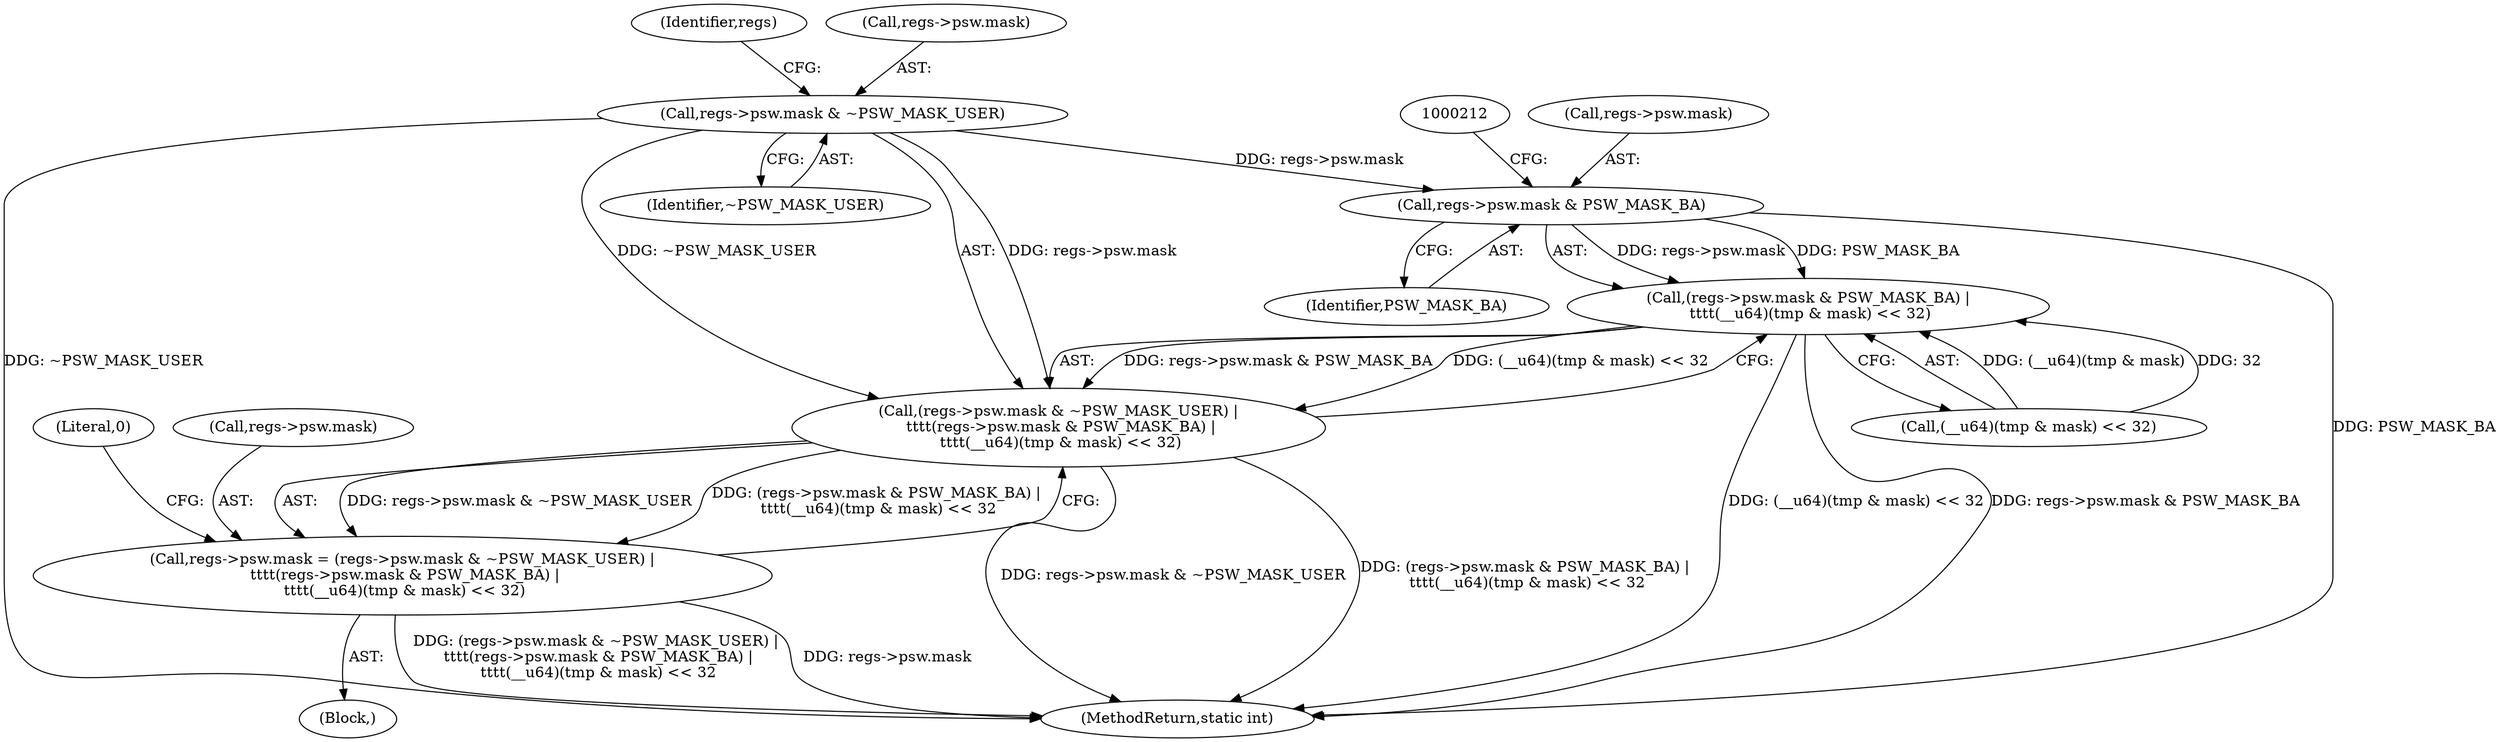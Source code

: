 digraph "0_linux_dab6cf55f81a6e16b8147aed9a843e1691dcd318_0@pointer" {
"1000203" [label="(Call,regs->psw.mask & PSW_MASK_BA)"];
"1000195" [label="(Call,regs->psw.mask & ~PSW_MASK_USER)"];
"1000202" [label="(Call,(regs->psw.mask & PSW_MASK_BA) |\n \t\t\t\t(__u64)(tmp & mask) << 32)"];
"1000194" [label="(Call,(regs->psw.mask & ~PSW_MASK_USER) |\n \t\t\t\t(regs->psw.mask & PSW_MASK_BA) |\n \t\t\t\t(__u64)(tmp & mask) << 32)"];
"1000188" [label="(Call,regs->psw.mask = (regs->psw.mask & ~PSW_MASK_USER) |\n \t\t\t\t(regs->psw.mask & PSW_MASK_BA) |\n \t\t\t\t(__u64)(tmp & mask) << 32)"];
"1000201" [label="(Identifier,~PSW_MASK_USER)"];
"1000188" [label="(Call,regs->psw.mask = (regs->psw.mask & ~PSW_MASK_USER) |\n \t\t\t\t(regs->psw.mask & PSW_MASK_BA) |\n \t\t\t\t(__u64)(tmp & mask) << 32)"];
"1000189" [label="(Call,regs->psw.mask)"];
"1000194" [label="(Call,(regs->psw.mask & ~PSW_MASK_USER) |\n \t\t\t\t(regs->psw.mask & PSW_MASK_BA) |\n \t\t\t\t(__u64)(tmp & mask) << 32)"];
"1000195" [label="(Call,regs->psw.mask & ~PSW_MASK_USER)"];
"1000204" [label="(Call,regs->psw.mask)"];
"1000158" [label="(Block,)"];
"1000454" [label="(Literal,0)"];
"1000206" [label="(Identifier,regs)"];
"1000210" [label="(Call,(__u64)(tmp & mask) << 32)"];
"1000455" [label="(MethodReturn,static int)"];
"1000202" [label="(Call,(regs->psw.mask & PSW_MASK_BA) |\n \t\t\t\t(__u64)(tmp & mask) << 32)"];
"1000209" [label="(Identifier,PSW_MASK_BA)"];
"1000203" [label="(Call,regs->psw.mask & PSW_MASK_BA)"];
"1000196" [label="(Call,regs->psw.mask)"];
"1000203" -> "1000202"  [label="AST: "];
"1000203" -> "1000209"  [label="CFG: "];
"1000204" -> "1000203"  [label="AST: "];
"1000209" -> "1000203"  [label="AST: "];
"1000212" -> "1000203"  [label="CFG: "];
"1000203" -> "1000455"  [label="DDG: PSW_MASK_BA"];
"1000203" -> "1000202"  [label="DDG: regs->psw.mask"];
"1000203" -> "1000202"  [label="DDG: PSW_MASK_BA"];
"1000195" -> "1000203"  [label="DDG: regs->psw.mask"];
"1000195" -> "1000194"  [label="AST: "];
"1000195" -> "1000201"  [label="CFG: "];
"1000196" -> "1000195"  [label="AST: "];
"1000201" -> "1000195"  [label="AST: "];
"1000206" -> "1000195"  [label="CFG: "];
"1000195" -> "1000455"  [label="DDG: ~PSW_MASK_USER"];
"1000195" -> "1000194"  [label="DDG: regs->psw.mask"];
"1000195" -> "1000194"  [label="DDG: ~PSW_MASK_USER"];
"1000202" -> "1000194"  [label="AST: "];
"1000202" -> "1000210"  [label="CFG: "];
"1000210" -> "1000202"  [label="AST: "];
"1000194" -> "1000202"  [label="CFG: "];
"1000202" -> "1000455"  [label="DDG: (__u64)(tmp & mask) << 32"];
"1000202" -> "1000455"  [label="DDG: regs->psw.mask & PSW_MASK_BA"];
"1000202" -> "1000194"  [label="DDG: regs->psw.mask & PSW_MASK_BA"];
"1000202" -> "1000194"  [label="DDG: (__u64)(tmp & mask) << 32"];
"1000210" -> "1000202"  [label="DDG: (__u64)(tmp & mask)"];
"1000210" -> "1000202"  [label="DDG: 32"];
"1000194" -> "1000188"  [label="AST: "];
"1000188" -> "1000194"  [label="CFG: "];
"1000194" -> "1000455"  [label="DDG: regs->psw.mask & ~PSW_MASK_USER"];
"1000194" -> "1000455"  [label="DDG: (regs->psw.mask & PSW_MASK_BA) |\n \t\t\t\t(__u64)(tmp & mask) << 32"];
"1000194" -> "1000188"  [label="DDG: regs->psw.mask & ~PSW_MASK_USER"];
"1000194" -> "1000188"  [label="DDG: (regs->psw.mask & PSW_MASK_BA) |\n \t\t\t\t(__u64)(tmp & mask) << 32"];
"1000188" -> "1000158"  [label="AST: "];
"1000189" -> "1000188"  [label="AST: "];
"1000454" -> "1000188"  [label="CFG: "];
"1000188" -> "1000455"  [label="DDG: (regs->psw.mask & ~PSW_MASK_USER) |\n \t\t\t\t(regs->psw.mask & PSW_MASK_BA) |\n \t\t\t\t(__u64)(tmp & mask) << 32"];
"1000188" -> "1000455"  [label="DDG: regs->psw.mask"];
}

